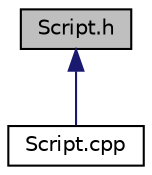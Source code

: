 digraph "Script.h"
{
 // LATEX_PDF_SIZE
  edge [fontname="Helvetica",fontsize="10",labelfontname="Helvetica",labelfontsize="10"];
  node [fontname="Helvetica",fontsize="10",shape=record];
  Node1 [label="Script.h",height=0.2,width=0.4,color="black", fillcolor="grey75", style="filled", fontcolor="black",tooltip="Defines the Script class for interacting with the \"LEIC Schedules\" system."];
  Node1 -> Node2 [dir="back",color="midnightblue",fontsize="10",style="solid",fontname="Helvetica"];
  Node2 [label="Script.cpp",height=0.2,width=0.4,color="black", fillcolor="white", style="filled",URL="$Script_8cpp.html",tooltip="Implementation of the Script class methods."];
}
